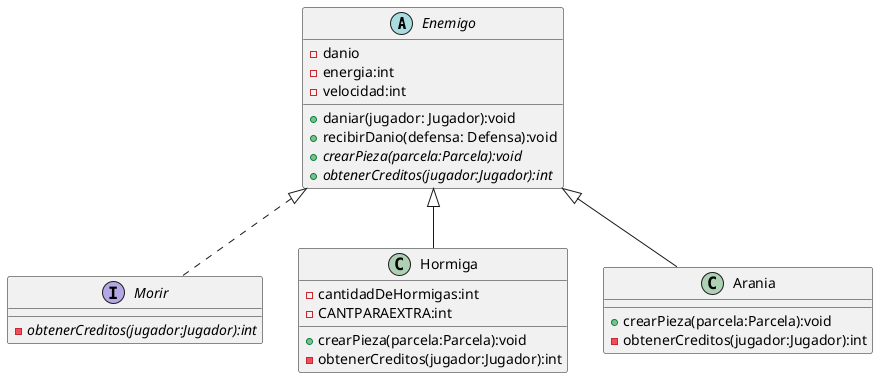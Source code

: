@startuml

abstract Enemigo {
    -danio
    -energia:int
    -velocidad:int
    +daniar(jugador: Jugador):void
    +recibirDanio(defensa: Defensa):void
    {abstract}+crearPieza(parcela:Parcela):void
    {abstract} +obtenerCreditos(jugador:Jugador):int
}

interface Morir {
    {abstract} -obtenerCreditos(jugador:Jugador):int
}

class Hormiga {
    -cantidadDeHormigas:int
    -CANTPARAEXTRA:int
    +crearPieza(parcela:Parcela):void
    -obtenerCreditos(jugador:Jugador):int
}

class Arania {
    +crearPieza(parcela:Parcela):void
    -obtenerCreditos(jugador:Jugador):int
}

Enemigo <|.. Morir
Enemigo <|-- Hormiga
Enemigo <|-- Arania
@enduml